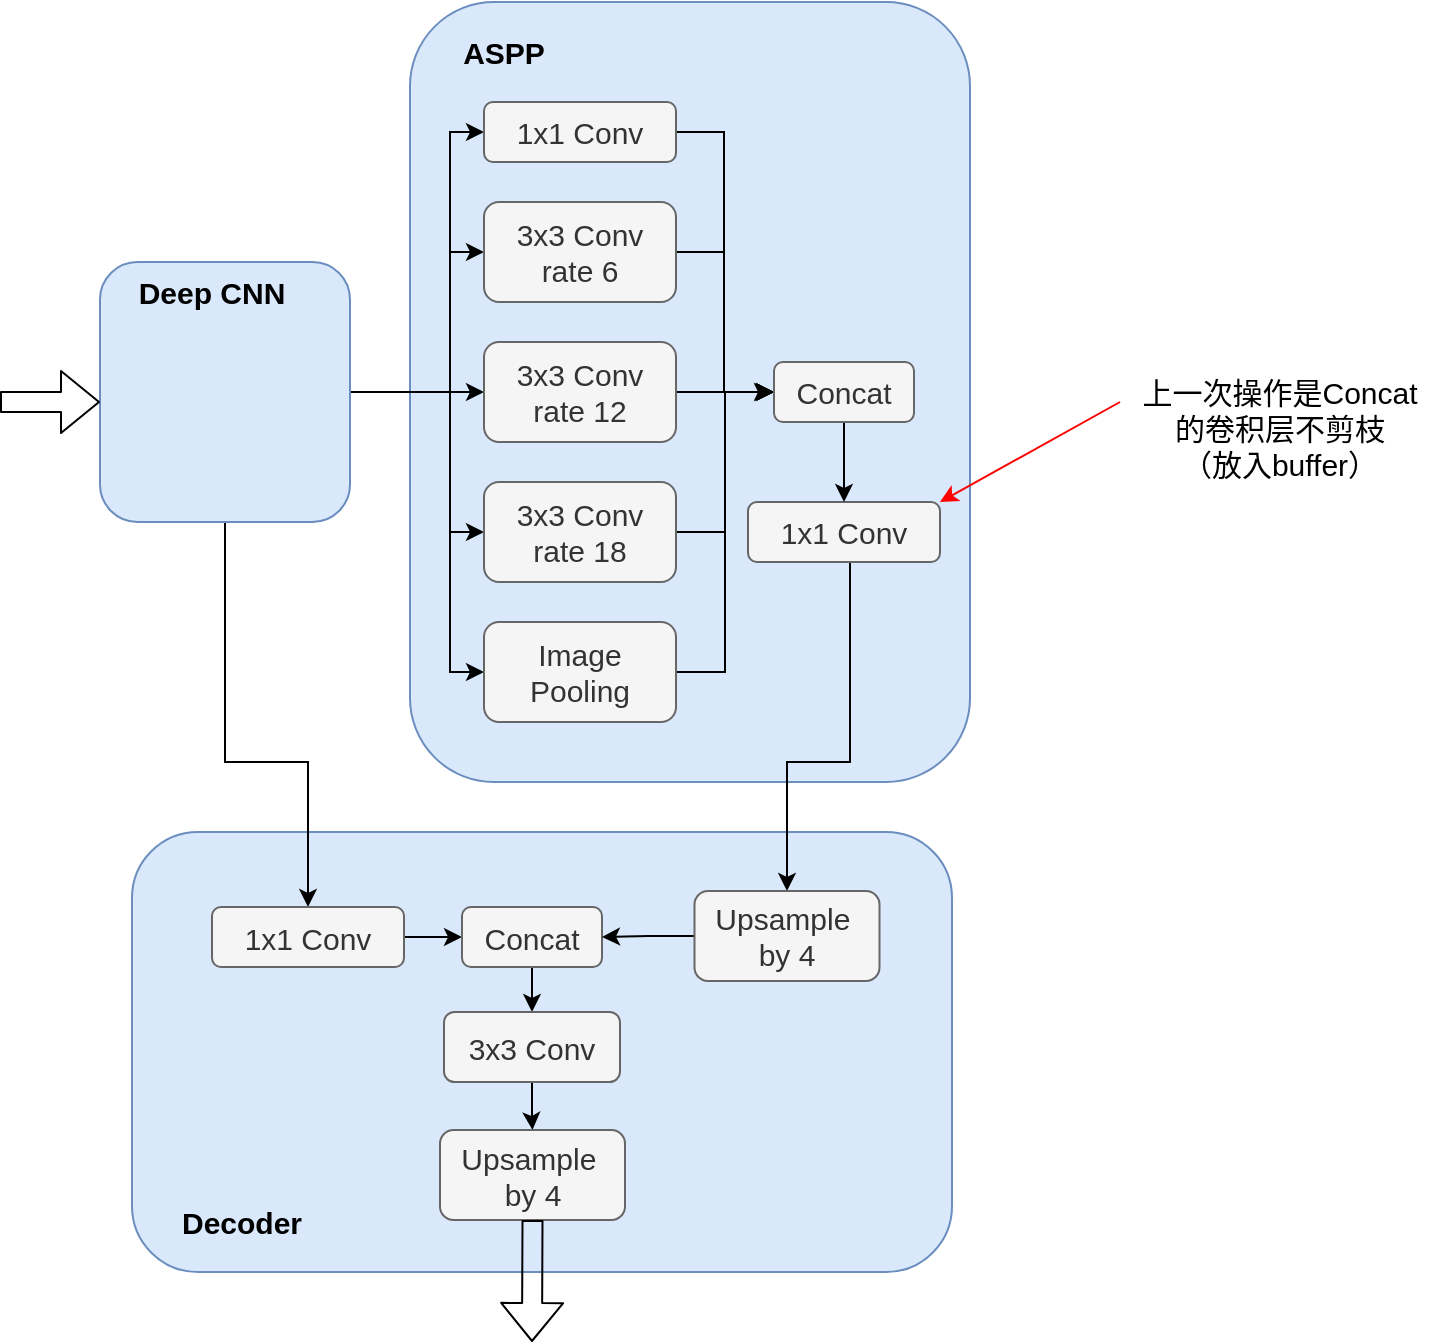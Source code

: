 <mxfile version="14.7.7" type="github">
  <diagram id="l3SVyb221BhFx8IjSXw3" name="Page-1">
    <mxGraphModel dx="876" dy="804" grid="1" gridSize="5" guides="1" tooltips="1" connect="1" arrows="1" fold="1" page="1" pageScale="1" pageWidth="827" pageHeight="1169" math="0" shadow="0">
      <root>
        <mxCell id="0" />
        <mxCell id="1" parent="0" />
        <mxCell id="aKl-YUl-dlX9zGo-zKUE-4" value="" style="rounded=1;whiteSpace=wrap;html=1;fillColor=#dae8fc;strokeColor=#6c8ebf;" vertex="1" parent="1">
          <mxGeometry x="305" y="90" width="280" height="390" as="geometry" />
        </mxCell>
        <mxCell id="aKl-YUl-dlX9zGo-zKUE-29" value="" style="rounded=1;whiteSpace=wrap;html=1;fillColor=#dae8fc;strokeColor=#6c8ebf;" vertex="1" parent="1">
          <mxGeometry x="166" y="505" width="410" height="220" as="geometry" />
        </mxCell>
        <mxCell id="aKl-YUl-dlX9zGo-zKUE-26" style="edgeStyle=orthogonalEdgeStyle;rounded=0;orthogonalLoop=1;jettySize=auto;html=1;exitX=1;exitY=0.5;exitDx=0;exitDy=0;fontSize=15;entryX=0;entryY=0.5;entryDx=0;entryDy=0;" edge="1" parent="1" source="aKl-YUl-dlX9zGo-zKUE-1" target="aKl-YUl-dlX9zGo-zKUE-6">
          <mxGeometry relative="1" as="geometry">
            <Array as="points">
              <mxPoint x="325" y="285" />
              <mxPoint x="325" y="155" />
            </Array>
          </mxGeometry>
        </mxCell>
        <mxCell id="aKl-YUl-dlX9zGo-zKUE-38" style="edgeStyle=orthogonalEdgeStyle;rounded=0;orthogonalLoop=1;jettySize=auto;html=1;exitX=0.5;exitY=1;exitDx=0;exitDy=0;entryX=0.5;entryY=0;entryDx=0;entryDy=0;fontSize=15;" edge="1" parent="1" source="aKl-YUl-dlX9zGo-zKUE-1" target="aKl-YUl-dlX9zGo-zKUE-30">
          <mxGeometry relative="1" as="geometry">
            <Array as="points">
              <mxPoint x="212" y="470" />
              <mxPoint x="254" y="470" />
            </Array>
          </mxGeometry>
        </mxCell>
        <mxCell id="aKl-YUl-dlX9zGo-zKUE-47" style="edgeStyle=orthogonalEdgeStyle;rounded=0;orthogonalLoop=1;jettySize=auto;html=1;exitX=1;exitY=0.5;exitDx=0;exitDy=0;fontSize=15;" edge="1" parent="1" source="aKl-YUl-dlX9zGo-zKUE-1" target="aKl-YUl-dlX9zGo-zKUE-7">
          <mxGeometry relative="1" as="geometry">
            <Array as="points">
              <mxPoint x="325" y="285" />
              <mxPoint x="325" y="215" />
            </Array>
          </mxGeometry>
        </mxCell>
        <mxCell id="aKl-YUl-dlX9zGo-zKUE-48" style="edgeStyle=orthogonalEdgeStyle;rounded=0;orthogonalLoop=1;jettySize=auto;html=1;exitX=1;exitY=0.5;exitDx=0;exitDy=0;fontSize=15;" edge="1" parent="1" source="aKl-YUl-dlX9zGo-zKUE-1" target="aKl-YUl-dlX9zGo-zKUE-8">
          <mxGeometry relative="1" as="geometry" />
        </mxCell>
        <mxCell id="aKl-YUl-dlX9zGo-zKUE-49" style="edgeStyle=orthogonalEdgeStyle;rounded=0;orthogonalLoop=1;jettySize=auto;html=1;exitX=1;exitY=0.5;exitDx=0;exitDy=0;entryX=0;entryY=0.5;entryDx=0;entryDy=0;fontSize=15;" edge="1" parent="1" source="aKl-YUl-dlX9zGo-zKUE-1" target="aKl-YUl-dlX9zGo-zKUE-9">
          <mxGeometry relative="1" as="geometry">
            <Array as="points">
              <mxPoint x="325" y="285" />
              <mxPoint x="325" y="355" />
            </Array>
          </mxGeometry>
        </mxCell>
        <mxCell id="aKl-YUl-dlX9zGo-zKUE-50" style="edgeStyle=orthogonalEdgeStyle;rounded=0;orthogonalLoop=1;jettySize=auto;html=1;exitX=1;exitY=0.5;exitDx=0;exitDy=0;entryX=0;entryY=0.5;entryDx=0;entryDy=0;fontSize=15;" edge="1" parent="1" source="aKl-YUl-dlX9zGo-zKUE-1" target="aKl-YUl-dlX9zGo-zKUE-10">
          <mxGeometry relative="1" as="geometry">
            <Array as="points">
              <mxPoint x="325" y="285" />
              <mxPoint x="325" y="425" />
            </Array>
          </mxGeometry>
        </mxCell>
        <mxCell id="aKl-YUl-dlX9zGo-zKUE-1" value="" style="rounded=1;whiteSpace=wrap;html=1;fillColor=#dae8fc;strokeColor=#6c8ebf;" vertex="1" parent="1">
          <mxGeometry x="150" y="220" width="125" height="130" as="geometry" />
        </mxCell>
        <mxCell id="aKl-YUl-dlX9zGo-zKUE-2" value="Deep CNN" style="text;html=1;strokeColor=none;fillColor=none;align=center;verticalAlign=middle;whiteSpace=wrap;rounded=0;fontSize=15;fontStyle=1" vertex="1" parent="1">
          <mxGeometry x="166" y="220" width="80" height="30" as="geometry" />
        </mxCell>
        <mxCell id="aKl-YUl-dlX9zGo-zKUE-5" value="ASPP" style="text;html=1;strokeColor=none;fillColor=none;align=center;verticalAlign=middle;whiteSpace=wrap;rounded=0;fontSize=15;fontStyle=1" vertex="1" parent="1">
          <mxGeometry x="312" y="100" width="80" height="30" as="geometry" />
        </mxCell>
        <mxCell id="aKl-YUl-dlX9zGo-zKUE-20" style="edgeStyle=orthogonalEdgeStyle;rounded=0;orthogonalLoop=1;jettySize=auto;html=1;exitX=1;exitY=0.5;exitDx=0;exitDy=0;entryX=0;entryY=0.5;entryDx=0;entryDy=0;fontSize=15;" edge="1" parent="1">
          <mxGeometry relative="1" as="geometry">
            <mxPoint x="437" y="155" as="sourcePoint" />
            <mxPoint x="486" y="285" as="targetPoint" />
            <Array as="points">
              <mxPoint x="462" y="155" />
              <mxPoint x="462" y="285" />
            </Array>
          </mxGeometry>
        </mxCell>
        <mxCell id="aKl-YUl-dlX9zGo-zKUE-6" value="1x1 Conv" style="rounded=1;whiteSpace=wrap;html=1;fontSize=15;fillColor=#f5f5f5;strokeColor=#666666;fontColor=#333333;" vertex="1" parent="1">
          <mxGeometry x="342" y="140" width="96" height="30" as="geometry" />
        </mxCell>
        <mxCell id="aKl-YUl-dlX9zGo-zKUE-21" style="edgeStyle=orthogonalEdgeStyle;rounded=0;orthogonalLoop=1;jettySize=auto;html=1;exitX=1;exitY=0.5;exitDx=0;exitDy=0;fontSize=15;" edge="1" parent="1" source="aKl-YUl-dlX9zGo-zKUE-7">
          <mxGeometry relative="1" as="geometry">
            <mxPoint x="487" y="285" as="targetPoint" />
            <Array as="points">
              <mxPoint x="462" y="215" />
              <mxPoint x="462" y="285" />
            </Array>
          </mxGeometry>
        </mxCell>
        <mxCell id="aKl-YUl-dlX9zGo-zKUE-7" value="3x3 Conv&lt;br&gt;rate 6" style="rounded=1;whiteSpace=wrap;html=1;fontSize=15;fillColor=#f5f5f5;strokeColor=#666666;fontColor=#333333;" vertex="1" parent="1">
          <mxGeometry x="342" y="190" width="96" height="50" as="geometry" />
        </mxCell>
        <mxCell id="aKl-YUl-dlX9zGo-zKUE-22" style="edgeStyle=orthogonalEdgeStyle;rounded=0;orthogonalLoop=1;jettySize=auto;html=1;exitX=1;exitY=0.5;exitDx=0;exitDy=0;entryX=0;entryY=0.5;entryDx=0;entryDy=0;fontSize=15;" edge="1" parent="1" source="aKl-YUl-dlX9zGo-zKUE-8" target="aKl-YUl-dlX9zGo-zKUE-18">
          <mxGeometry relative="1" as="geometry" />
        </mxCell>
        <mxCell id="aKl-YUl-dlX9zGo-zKUE-8" value="3x3 Conv&lt;br&gt;rate 12" style="rounded=1;whiteSpace=wrap;html=1;fontSize=15;fillColor=#f5f5f5;strokeColor=#666666;fontColor=#333333;" vertex="1" parent="1">
          <mxGeometry x="342" y="260" width="96" height="50" as="geometry" />
        </mxCell>
        <mxCell id="aKl-YUl-dlX9zGo-zKUE-23" style="edgeStyle=orthogonalEdgeStyle;rounded=0;orthogonalLoop=1;jettySize=auto;html=1;exitX=1;exitY=0.5;exitDx=0;exitDy=0;entryX=0;entryY=0.5;entryDx=0;entryDy=0;fontSize=15;" edge="1" parent="1" source="aKl-YUl-dlX9zGo-zKUE-9" target="aKl-YUl-dlX9zGo-zKUE-18">
          <mxGeometry relative="1" as="geometry" />
        </mxCell>
        <mxCell id="aKl-YUl-dlX9zGo-zKUE-9" value="3x3 Conv&lt;br&gt;rate 18" style="rounded=1;whiteSpace=wrap;html=1;fontSize=15;fillColor=#f5f5f5;strokeColor=#666666;fontColor=#333333;" vertex="1" parent="1">
          <mxGeometry x="342" y="330" width="96" height="50" as="geometry" />
        </mxCell>
        <mxCell id="aKl-YUl-dlX9zGo-zKUE-24" style="edgeStyle=orthogonalEdgeStyle;rounded=0;orthogonalLoop=1;jettySize=auto;html=1;exitX=1;exitY=0.5;exitDx=0;exitDy=0;entryX=0;entryY=0.5;entryDx=0;entryDy=0;fontSize=15;" edge="1" parent="1" source="aKl-YUl-dlX9zGo-zKUE-10" target="aKl-YUl-dlX9zGo-zKUE-18">
          <mxGeometry relative="1" as="geometry" />
        </mxCell>
        <mxCell id="aKl-YUl-dlX9zGo-zKUE-10" value="Image&lt;br&gt;Pooling" style="rounded=1;whiteSpace=wrap;html=1;fontSize=15;fillColor=#f5f5f5;strokeColor=#666666;fontColor=#333333;" vertex="1" parent="1">
          <mxGeometry x="342" y="400" width="96" height="50" as="geometry" />
        </mxCell>
        <mxCell id="aKl-YUl-dlX9zGo-zKUE-28" style="edgeStyle=orthogonalEdgeStyle;rounded=0;orthogonalLoop=1;jettySize=auto;html=1;exitX=0.5;exitY=1;exitDx=0;exitDy=0;fontSize=15;entryX=0.5;entryY=0;entryDx=0;entryDy=0;" edge="1" parent="1" source="aKl-YUl-dlX9zGo-zKUE-17" target="aKl-YUl-dlX9zGo-zKUE-36">
          <mxGeometry relative="1" as="geometry">
            <mxPoint x="455" y="535.0" as="targetPoint" />
            <Array as="points">
              <mxPoint x="525" y="370" />
              <mxPoint x="525" y="470" />
              <mxPoint x="494" y="470" />
            </Array>
          </mxGeometry>
        </mxCell>
        <mxCell id="aKl-YUl-dlX9zGo-zKUE-17" value="1x1 Conv" style="rounded=1;whiteSpace=wrap;html=1;fontSize=15;fillColor=#f5f5f5;strokeColor=#666666;fontColor=#333333;" vertex="1" parent="1">
          <mxGeometry x="474" y="340" width="96" height="30" as="geometry" />
        </mxCell>
        <mxCell id="aKl-YUl-dlX9zGo-zKUE-27" style="edgeStyle=orthogonalEdgeStyle;rounded=0;orthogonalLoop=1;jettySize=auto;html=1;exitX=0.5;exitY=1;exitDx=0;exitDy=0;fontSize=15;" edge="1" parent="1" source="aKl-YUl-dlX9zGo-zKUE-18" target="aKl-YUl-dlX9zGo-zKUE-17">
          <mxGeometry relative="1" as="geometry" />
        </mxCell>
        <mxCell id="aKl-YUl-dlX9zGo-zKUE-18" value="Concat" style="rounded=1;whiteSpace=wrap;html=1;fontSize=15;fillColor=#f5f5f5;strokeColor=#666666;fontColor=#333333;" vertex="1" parent="1">
          <mxGeometry x="487" y="270" width="70" height="30" as="geometry" />
        </mxCell>
        <mxCell id="aKl-YUl-dlX9zGo-zKUE-33" style="edgeStyle=orthogonalEdgeStyle;rounded=0;orthogonalLoop=1;jettySize=auto;html=1;exitX=1;exitY=0.5;exitDx=0;exitDy=0;fontSize=15;" edge="1" parent="1" source="aKl-YUl-dlX9zGo-zKUE-30" target="aKl-YUl-dlX9zGo-zKUE-32">
          <mxGeometry relative="1" as="geometry" />
        </mxCell>
        <mxCell id="aKl-YUl-dlX9zGo-zKUE-30" value="1x1 Conv" style="rounded=1;whiteSpace=wrap;html=1;fontSize=15;fillColor=#f5f5f5;strokeColor=#666666;fontColor=#333333;" vertex="1" parent="1">
          <mxGeometry x="206" y="542.5" width="96" height="30" as="geometry" />
        </mxCell>
        <mxCell id="aKl-YUl-dlX9zGo-zKUE-40" style="edgeStyle=orthogonalEdgeStyle;rounded=0;orthogonalLoop=1;jettySize=auto;html=1;exitX=0.5;exitY=1;exitDx=0;exitDy=0;fontSize=15;" edge="1" parent="1" source="aKl-YUl-dlX9zGo-zKUE-32" target="aKl-YUl-dlX9zGo-zKUE-35">
          <mxGeometry relative="1" as="geometry" />
        </mxCell>
        <mxCell id="aKl-YUl-dlX9zGo-zKUE-32" value="Concat" style="rounded=1;whiteSpace=wrap;html=1;fontSize=15;fillColor=#f5f5f5;strokeColor=#666666;fontColor=#333333;" vertex="1" parent="1">
          <mxGeometry x="331" y="542.5" width="70" height="30" as="geometry" />
        </mxCell>
        <mxCell id="aKl-YUl-dlX9zGo-zKUE-41" style="edgeStyle=orthogonalEdgeStyle;rounded=0;orthogonalLoop=1;jettySize=auto;html=1;exitX=0.5;exitY=1;exitDx=0;exitDy=0;fontSize=15;" edge="1" parent="1" source="aKl-YUl-dlX9zGo-zKUE-35" target="aKl-YUl-dlX9zGo-zKUE-39">
          <mxGeometry relative="1" as="geometry" />
        </mxCell>
        <mxCell id="aKl-YUl-dlX9zGo-zKUE-35" value="3x3 Conv" style="rounded=1;whiteSpace=wrap;html=1;fontSize=15;fillColor=#f5f5f5;strokeColor=#666666;fontColor=#333333;" vertex="1" parent="1">
          <mxGeometry x="322" y="595" width="88" height="35" as="geometry" />
        </mxCell>
        <mxCell id="aKl-YUl-dlX9zGo-zKUE-37" style="edgeStyle=orthogonalEdgeStyle;rounded=0;orthogonalLoop=1;jettySize=auto;html=1;exitX=0;exitY=0.5;exitDx=0;exitDy=0;fontSize=15;" edge="1" parent="1" source="aKl-YUl-dlX9zGo-zKUE-36" target="aKl-YUl-dlX9zGo-zKUE-32">
          <mxGeometry relative="1" as="geometry" />
        </mxCell>
        <mxCell id="aKl-YUl-dlX9zGo-zKUE-36" value="Upsample&amp;nbsp;&lt;br&gt;by 4" style="rounded=1;whiteSpace=wrap;html=1;fontSize=15;fillColor=#f5f5f5;strokeColor=#666666;fontColor=#333333;" vertex="1" parent="1">
          <mxGeometry x="447.25" y="534.5" width="92.5" height="45" as="geometry" />
        </mxCell>
        <mxCell id="aKl-YUl-dlX9zGo-zKUE-39" value="Upsample&amp;nbsp;&lt;br&gt;by 4" style="rounded=1;whiteSpace=wrap;html=1;fontSize=15;fillColor=#f5f5f5;strokeColor=#666666;fontColor=#333333;" vertex="1" parent="1">
          <mxGeometry x="320" y="654" width="92.5" height="45" as="geometry" />
        </mxCell>
        <mxCell id="aKl-YUl-dlX9zGo-zKUE-43" value="" style="shape=flexArrow;endArrow=classic;html=1;fontSize=15;" edge="1" parent="1">
          <mxGeometry width="50" height="50" relative="1" as="geometry">
            <mxPoint x="100" y="290" as="sourcePoint" />
            <mxPoint x="150" y="290" as="targetPoint" />
          </mxGeometry>
        </mxCell>
        <mxCell id="aKl-YUl-dlX9zGo-zKUE-44" value="" style="shape=flexArrow;endArrow=classic;html=1;fontSize=15;exitX=0.5;exitY=1;exitDx=0;exitDy=0;" edge="1" parent="1" source="aKl-YUl-dlX9zGo-zKUE-39">
          <mxGeometry width="50" height="50" relative="1" as="geometry">
            <mxPoint x="401" y="780" as="sourcePoint" />
            <mxPoint x="366" y="760" as="targetPoint" />
          </mxGeometry>
        </mxCell>
        <mxCell id="aKl-YUl-dlX9zGo-zKUE-45" value="Decoder" style="text;html=1;strokeColor=none;fillColor=none;align=center;verticalAlign=middle;whiteSpace=wrap;rounded=0;fontSize=15;fontStyle=1" vertex="1" parent="1">
          <mxGeometry x="181" y="685" width="80" height="30" as="geometry" />
        </mxCell>
        <mxCell id="aKl-YUl-dlX9zGo-zKUE-51" value="" style="endArrow=classic;html=1;fontSize=15;entryX=1;entryY=0;entryDx=0;entryDy=0;strokeColor=#FF0000;" edge="1" parent="1" target="aKl-YUl-dlX9zGo-zKUE-17">
          <mxGeometry width="50" height="50" relative="1" as="geometry">
            <mxPoint x="660" y="290" as="sourcePoint" />
            <mxPoint x="720" y="230" as="targetPoint" />
          </mxGeometry>
        </mxCell>
        <mxCell id="aKl-YUl-dlX9zGo-zKUE-52" value="上一次操作是Concat的卷积层不剪枝&lt;br&gt;（放入buffer）" style="text;html=1;strokeColor=none;fillColor=none;align=center;verticalAlign=middle;whiteSpace=wrap;rounded=0;fontSize=15;" vertex="1" parent="1">
          <mxGeometry x="665" y="275" width="150" height="55" as="geometry" />
        </mxCell>
      </root>
    </mxGraphModel>
  </diagram>
</mxfile>

